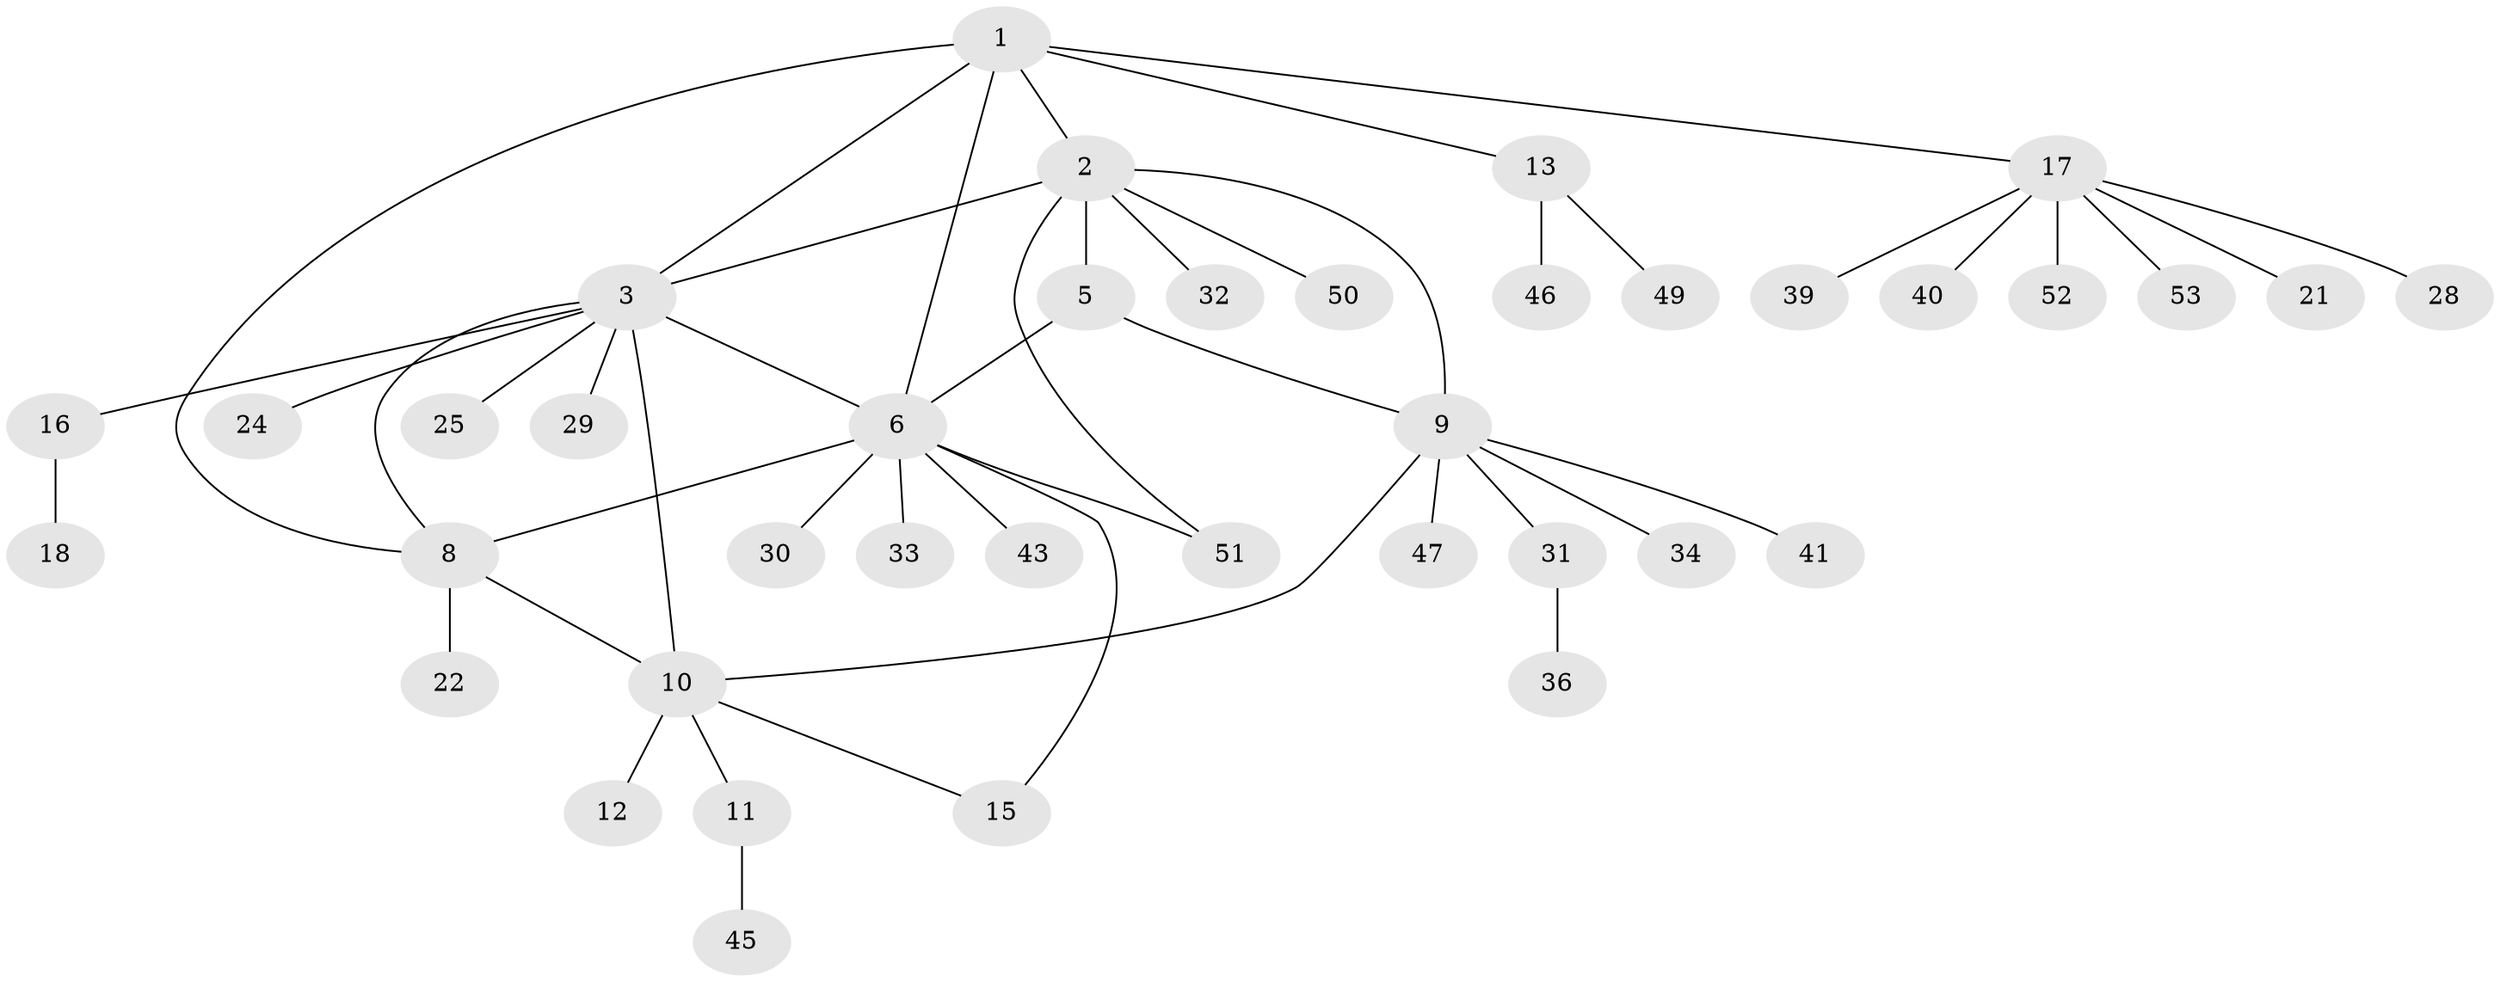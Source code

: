 // original degree distribution, {4: 0.07547169811320754, 6: 0.03773584905660377, 5: 0.018867924528301886, 8: 0.018867924528301886, 7: 0.05660377358490566, 2: 0.11320754716981132, 1: 0.5283018867924528, 3: 0.1509433962264151}
// Generated by graph-tools (version 1.1) at 2025/11/02/27/25 16:11:30]
// undirected, 39 vertices, 48 edges
graph export_dot {
graph [start="1"]
  node [color=gray90,style=filled];
  1 [super="+4"];
  2 [super="+37"];
  3 [super="+7"];
  5 [super="+26"];
  6 [super="+27"];
  8 [super="+14"];
  9 [super="+20"];
  10 [super="+19"];
  11;
  12;
  13 [super="+44"];
  15 [super="+42"];
  16 [super="+23"];
  17 [super="+35"];
  18;
  21;
  22;
  24 [super="+48"];
  25;
  28;
  29;
  30;
  31 [super="+38"];
  32;
  33;
  34;
  36;
  39;
  40;
  41;
  43;
  45;
  46;
  47;
  49;
  50;
  51;
  52;
  53;
  1 -- 2;
  1 -- 8;
  1 -- 13;
  1 -- 3;
  1 -- 17;
  1 -- 6;
  2 -- 5;
  2 -- 9;
  2 -- 32;
  2 -- 50;
  2 -- 51;
  2 -- 3;
  3 -- 6;
  3 -- 10 [weight=2];
  3 -- 25;
  3 -- 16;
  3 -- 8;
  3 -- 24;
  3 -- 29;
  5 -- 6;
  5 -- 9;
  6 -- 8;
  6 -- 15;
  6 -- 30;
  6 -- 33;
  6 -- 51;
  6 -- 43;
  8 -- 10;
  8 -- 22;
  9 -- 10;
  9 -- 34;
  9 -- 41;
  9 -- 47;
  9 -- 31;
  10 -- 11;
  10 -- 12;
  10 -- 15;
  11 -- 45;
  13 -- 49;
  13 -- 46;
  16 -- 18;
  17 -- 21;
  17 -- 28;
  17 -- 52;
  17 -- 53;
  17 -- 40;
  17 -- 39;
  31 -- 36;
}
